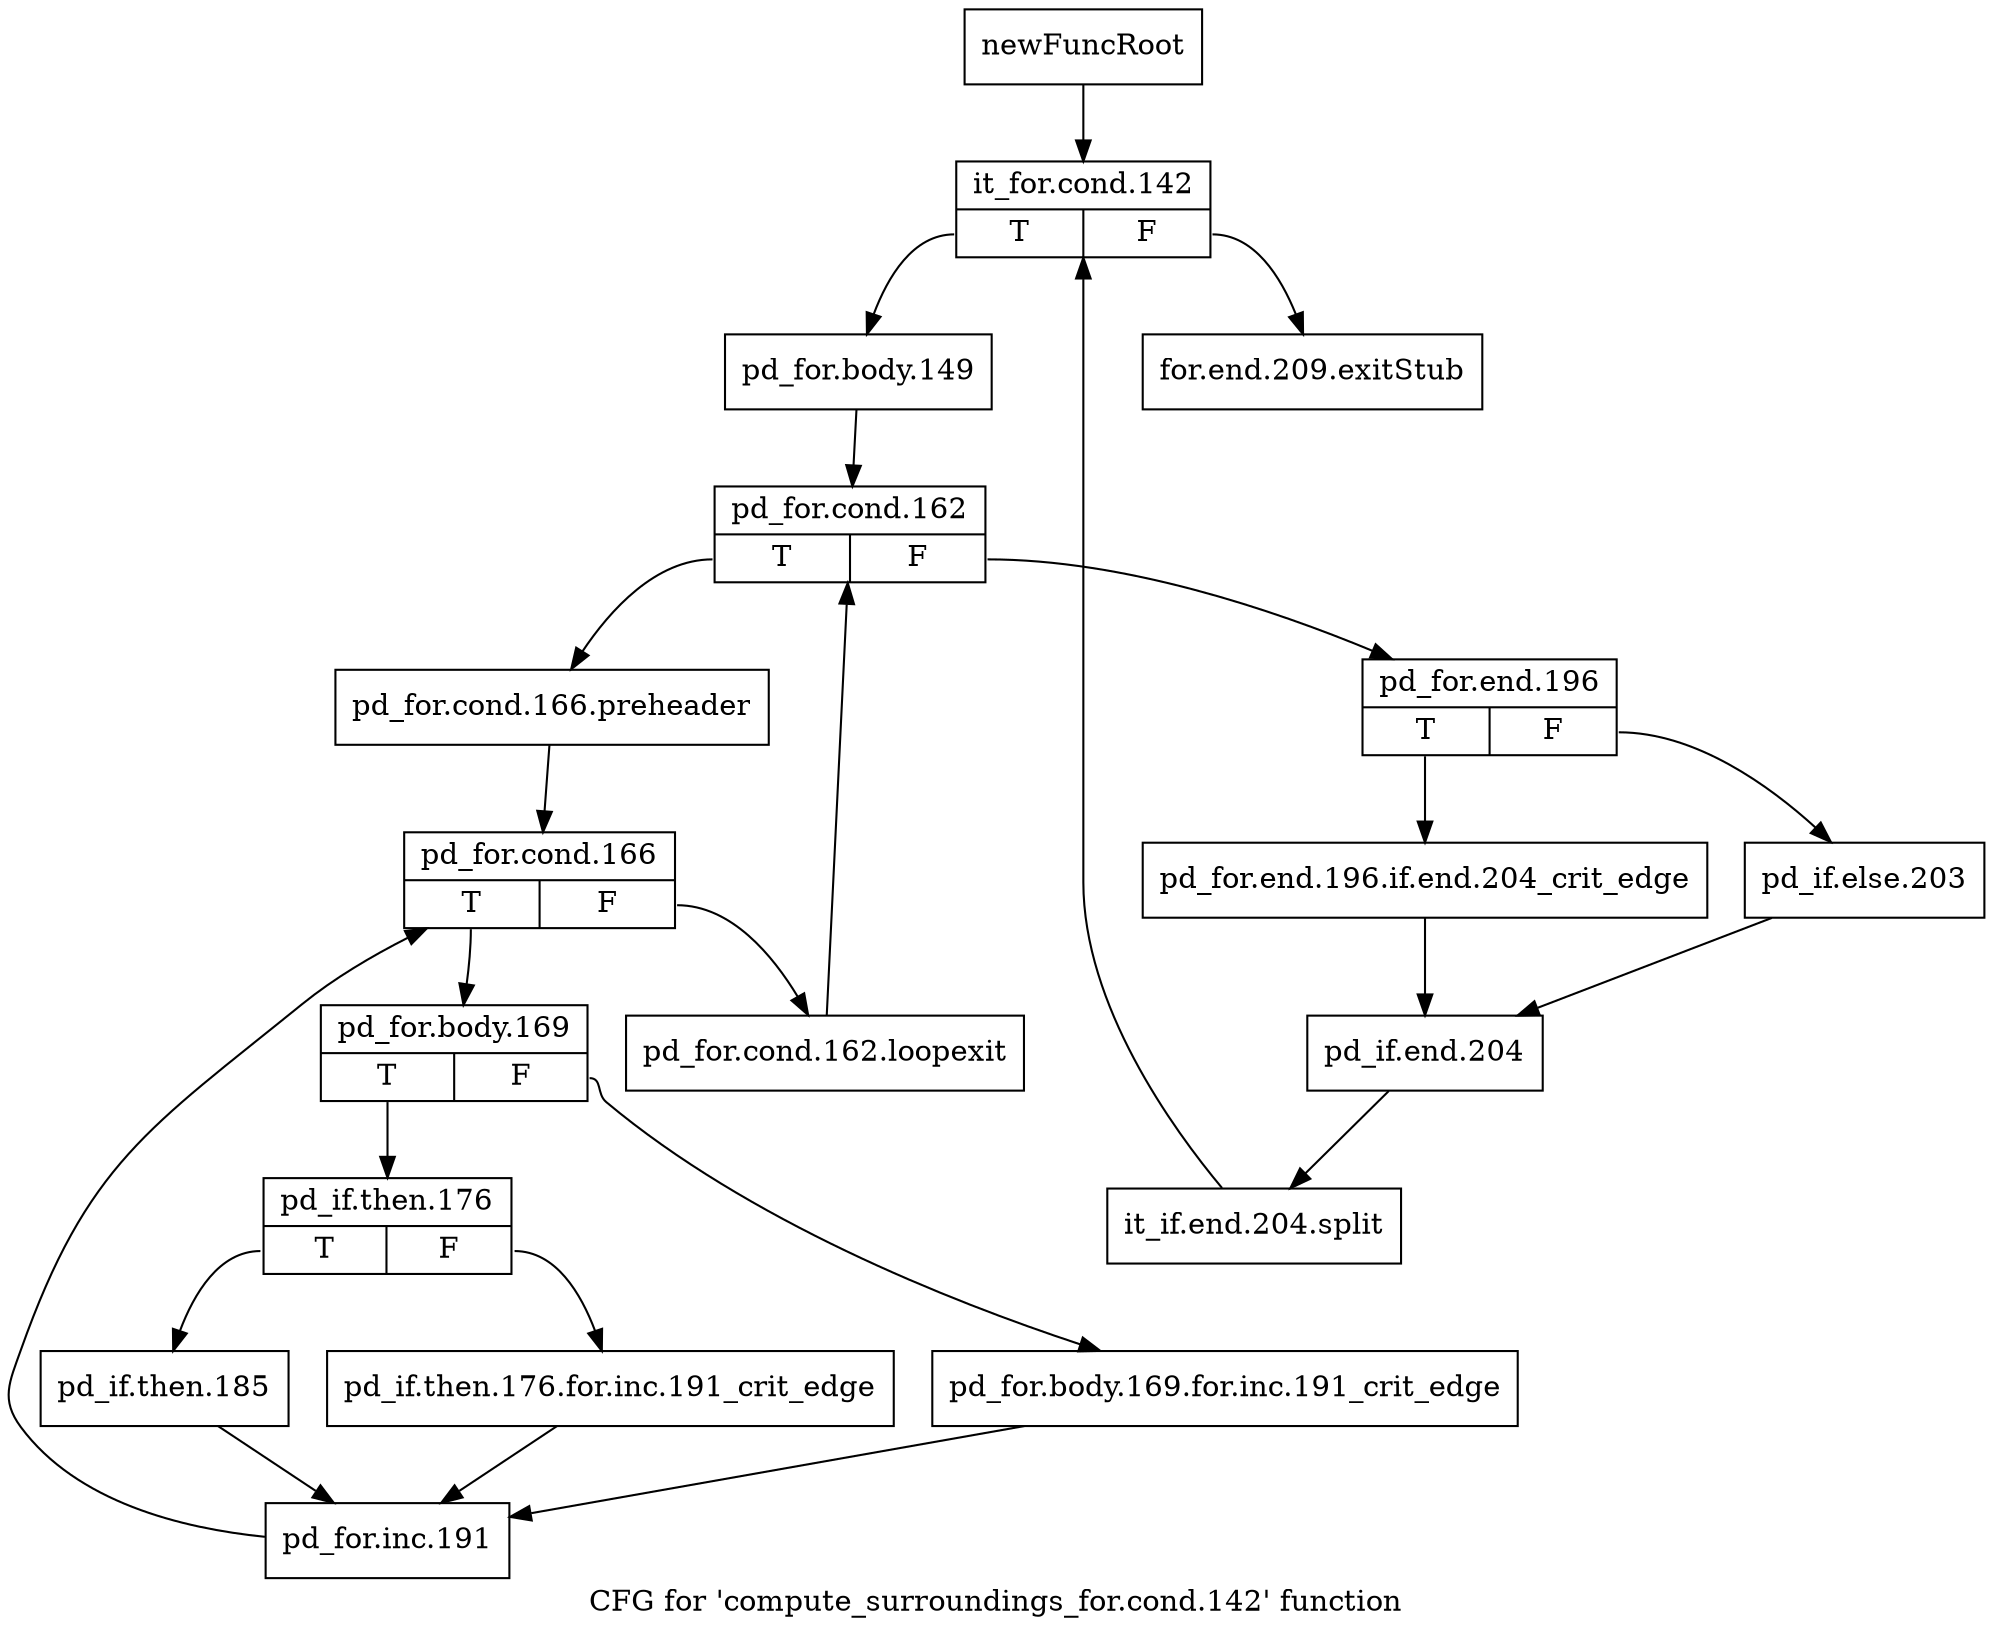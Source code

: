 digraph "CFG for 'compute_surroundings_for.cond.142' function" {
	label="CFG for 'compute_surroundings_for.cond.142' function";

	Node0x479d7f0 [shape=record,label="{newFuncRoot}"];
	Node0x479d7f0 -> Node0x479d890;
	Node0x479d840 [shape=record,label="{for.end.209.exitStub}"];
	Node0x479d890 [shape=record,label="{it_for.cond.142|{<s0>T|<s1>F}}"];
	Node0x479d890:s0 -> Node0x479d8e0;
	Node0x479d890:s1 -> Node0x479d840;
	Node0x479d8e0 [shape=record,label="{pd_for.body.149}"];
	Node0x479d8e0 -> Node0x479d930;
	Node0x479d930 [shape=record,label="{pd_for.cond.162|{<s0>T|<s1>F}}"];
	Node0x479d930:s0 -> Node0x479dac0;
	Node0x479d930:s1 -> Node0x479d980;
	Node0x479d980 [shape=record,label="{pd_for.end.196|{<s0>T|<s1>F}}"];
	Node0x479d980:s0 -> Node0x479da20;
	Node0x479d980:s1 -> Node0x479d9d0;
	Node0x479d9d0 [shape=record,label="{pd_if.else.203}"];
	Node0x479d9d0 -> Node0x479da70;
	Node0x479da20 [shape=record,label="{pd_for.end.196.if.end.204_crit_edge}"];
	Node0x479da20 -> Node0x479da70;
	Node0x479da70 [shape=record,label="{pd_if.end.204}"];
	Node0x479da70 -> Node0x577b050;
	Node0x577b050 [shape=record,label="{it_if.end.204.split}"];
	Node0x577b050 -> Node0x479d890;
	Node0x479dac0 [shape=record,label="{pd_for.cond.166.preheader}"];
	Node0x479dac0 -> Node0x479db10;
	Node0x479db10 [shape=record,label="{pd_for.cond.166|{<s0>T|<s1>F}}"];
	Node0x479db10:s0 -> Node0x479dbb0;
	Node0x479db10:s1 -> Node0x479db60;
	Node0x479db60 [shape=record,label="{pd_for.cond.162.loopexit}"];
	Node0x479db60 -> Node0x479d930;
	Node0x479dbb0 [shape=record,label="{pd_for.body.169|{<s0>T|<s1>F}}"];
	Node0x479dbb0:s0 -> Node0x479dc50;
	Node0x479dbb0:s1 -> Node0x479dc00;
	Node0x479dc00 [shape=record,label="{pd_for.body.169.for.inc.191_crit_edge}"];
	Node0x479dc00 -> Node0x479dd40;
	Node0x479dc50 [shape=record,label="{pd_if.then.176|{<s0>T|<s1>F}}"];
	Node0x479dc50:s0 -> Node0x479dcf0;
	Node0x479dc50:s1 -> Node0x479dca0;
	Node0x479dca0 [shape=record,label="{pd_if.then.176.for.inc.191_crit_edge}"];
	Node0x479dca0 -> Node0x479dd40;
	Node0x479dcf0 [shape=record,label="{pd_if.then.185}"];
	Node0x479dcf0 -> Node0x479dd40;
	Node0x479dd40 [shape=record,label="{pd_for.inc.191}"];
	Node0x479dd40 -> Node0x479db10;
}

